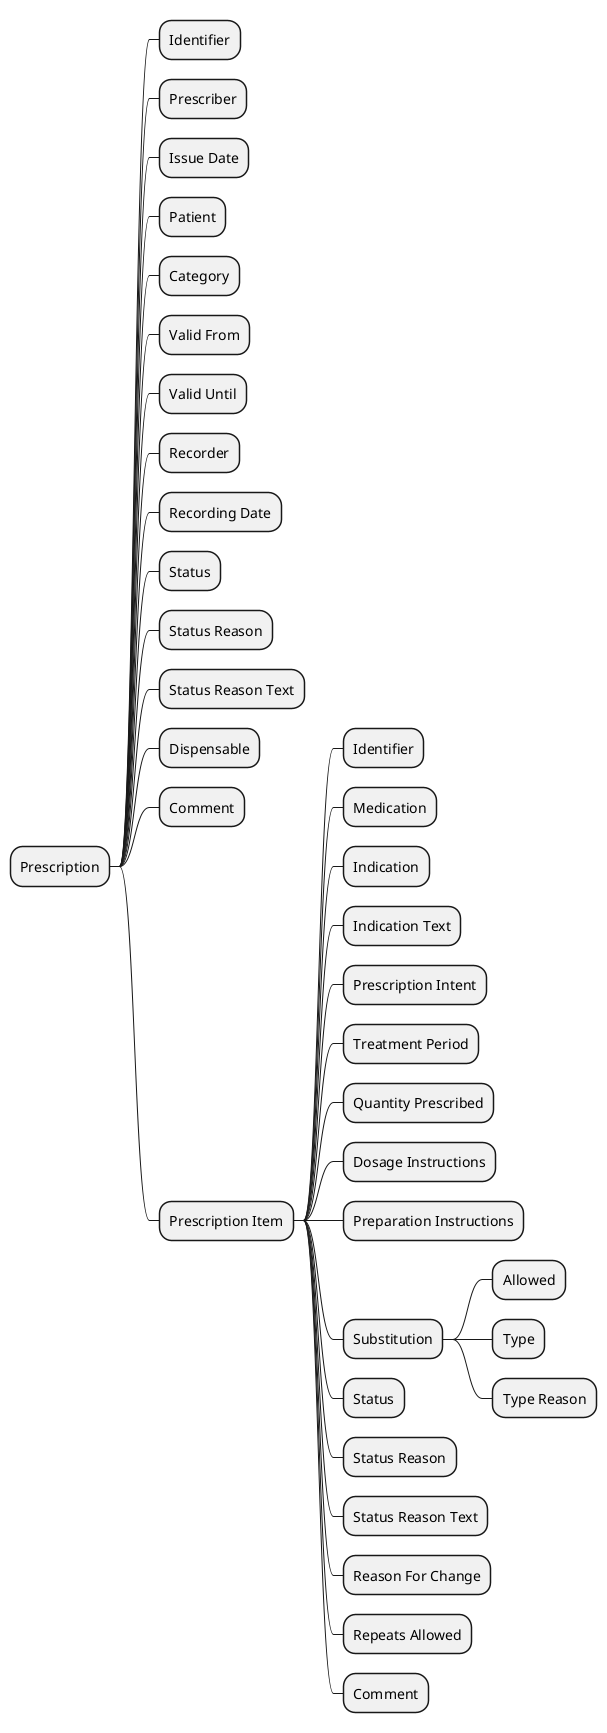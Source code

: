 @startmindmap
* Prescription
** Identifier
** Prescriber
** Issue Date
** Patient
** Category
** Valid From
** Valid Until
** Recorder
** Recording Date
** Status
** Status Reason
** Status Reason Text
** Dispensable
** Comment
** Prescription Item
*** Identifier
*** Medication
*** Indication
*** Indication Text
*** Prescription Intent
*** Treatment Period
*** Quantity Prescribed
*** Dosage Instructions
*** Preparation Instructions
*** Substitution
**** Allowed
**** Type
**** Type Reason
*** Status
*** Status Reason
*** Status Reason Text
*** Reason For Change
*** Repeats Allowed
*** Comment
@endmindmap